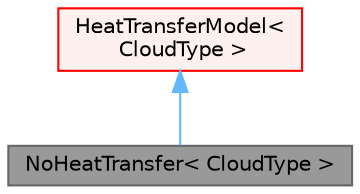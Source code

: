 digraph "NoHeatTransfer&lt; CloudType &gt;"
{
 // LATEX_PDF_SIZE
  bgcolor="transparent";
  edge [fontname=Helvetica,fontsize=10,labelfontname=Helvetica,labelfontsize=10];
  node [fontname=Helvetica,fontsize=10,shape=box,height=0.2,width=0.4];
  Node1 [id="Node000001",label="NoHeatTransfer\< CloudType \>",height=0.2,width=0.4,color="gray40", fillcolor="grey60", style="filled", fontcolor="black",tooltip="Nusselt-number model providing an interface to the properties of HeatTransferModel without any active..."];
  Node2 -> Node1 [id="edge1_Node000001_Node000002",dir="back",color="steelblue1",style="solid",tooltip=" "];
  Node2 [id="Node000002",label="HeatTransferModel\<\l CloudType \>",height=0.2,width=0.4,color="red", fillcolor="#FFF0F0", style="filled",URL="$classFoam_1_1HeatTransferModel.html",tooltip="Templated class to calculate the fluid-particle heat transfer coefficients based on a specified Nusse..."];
}
